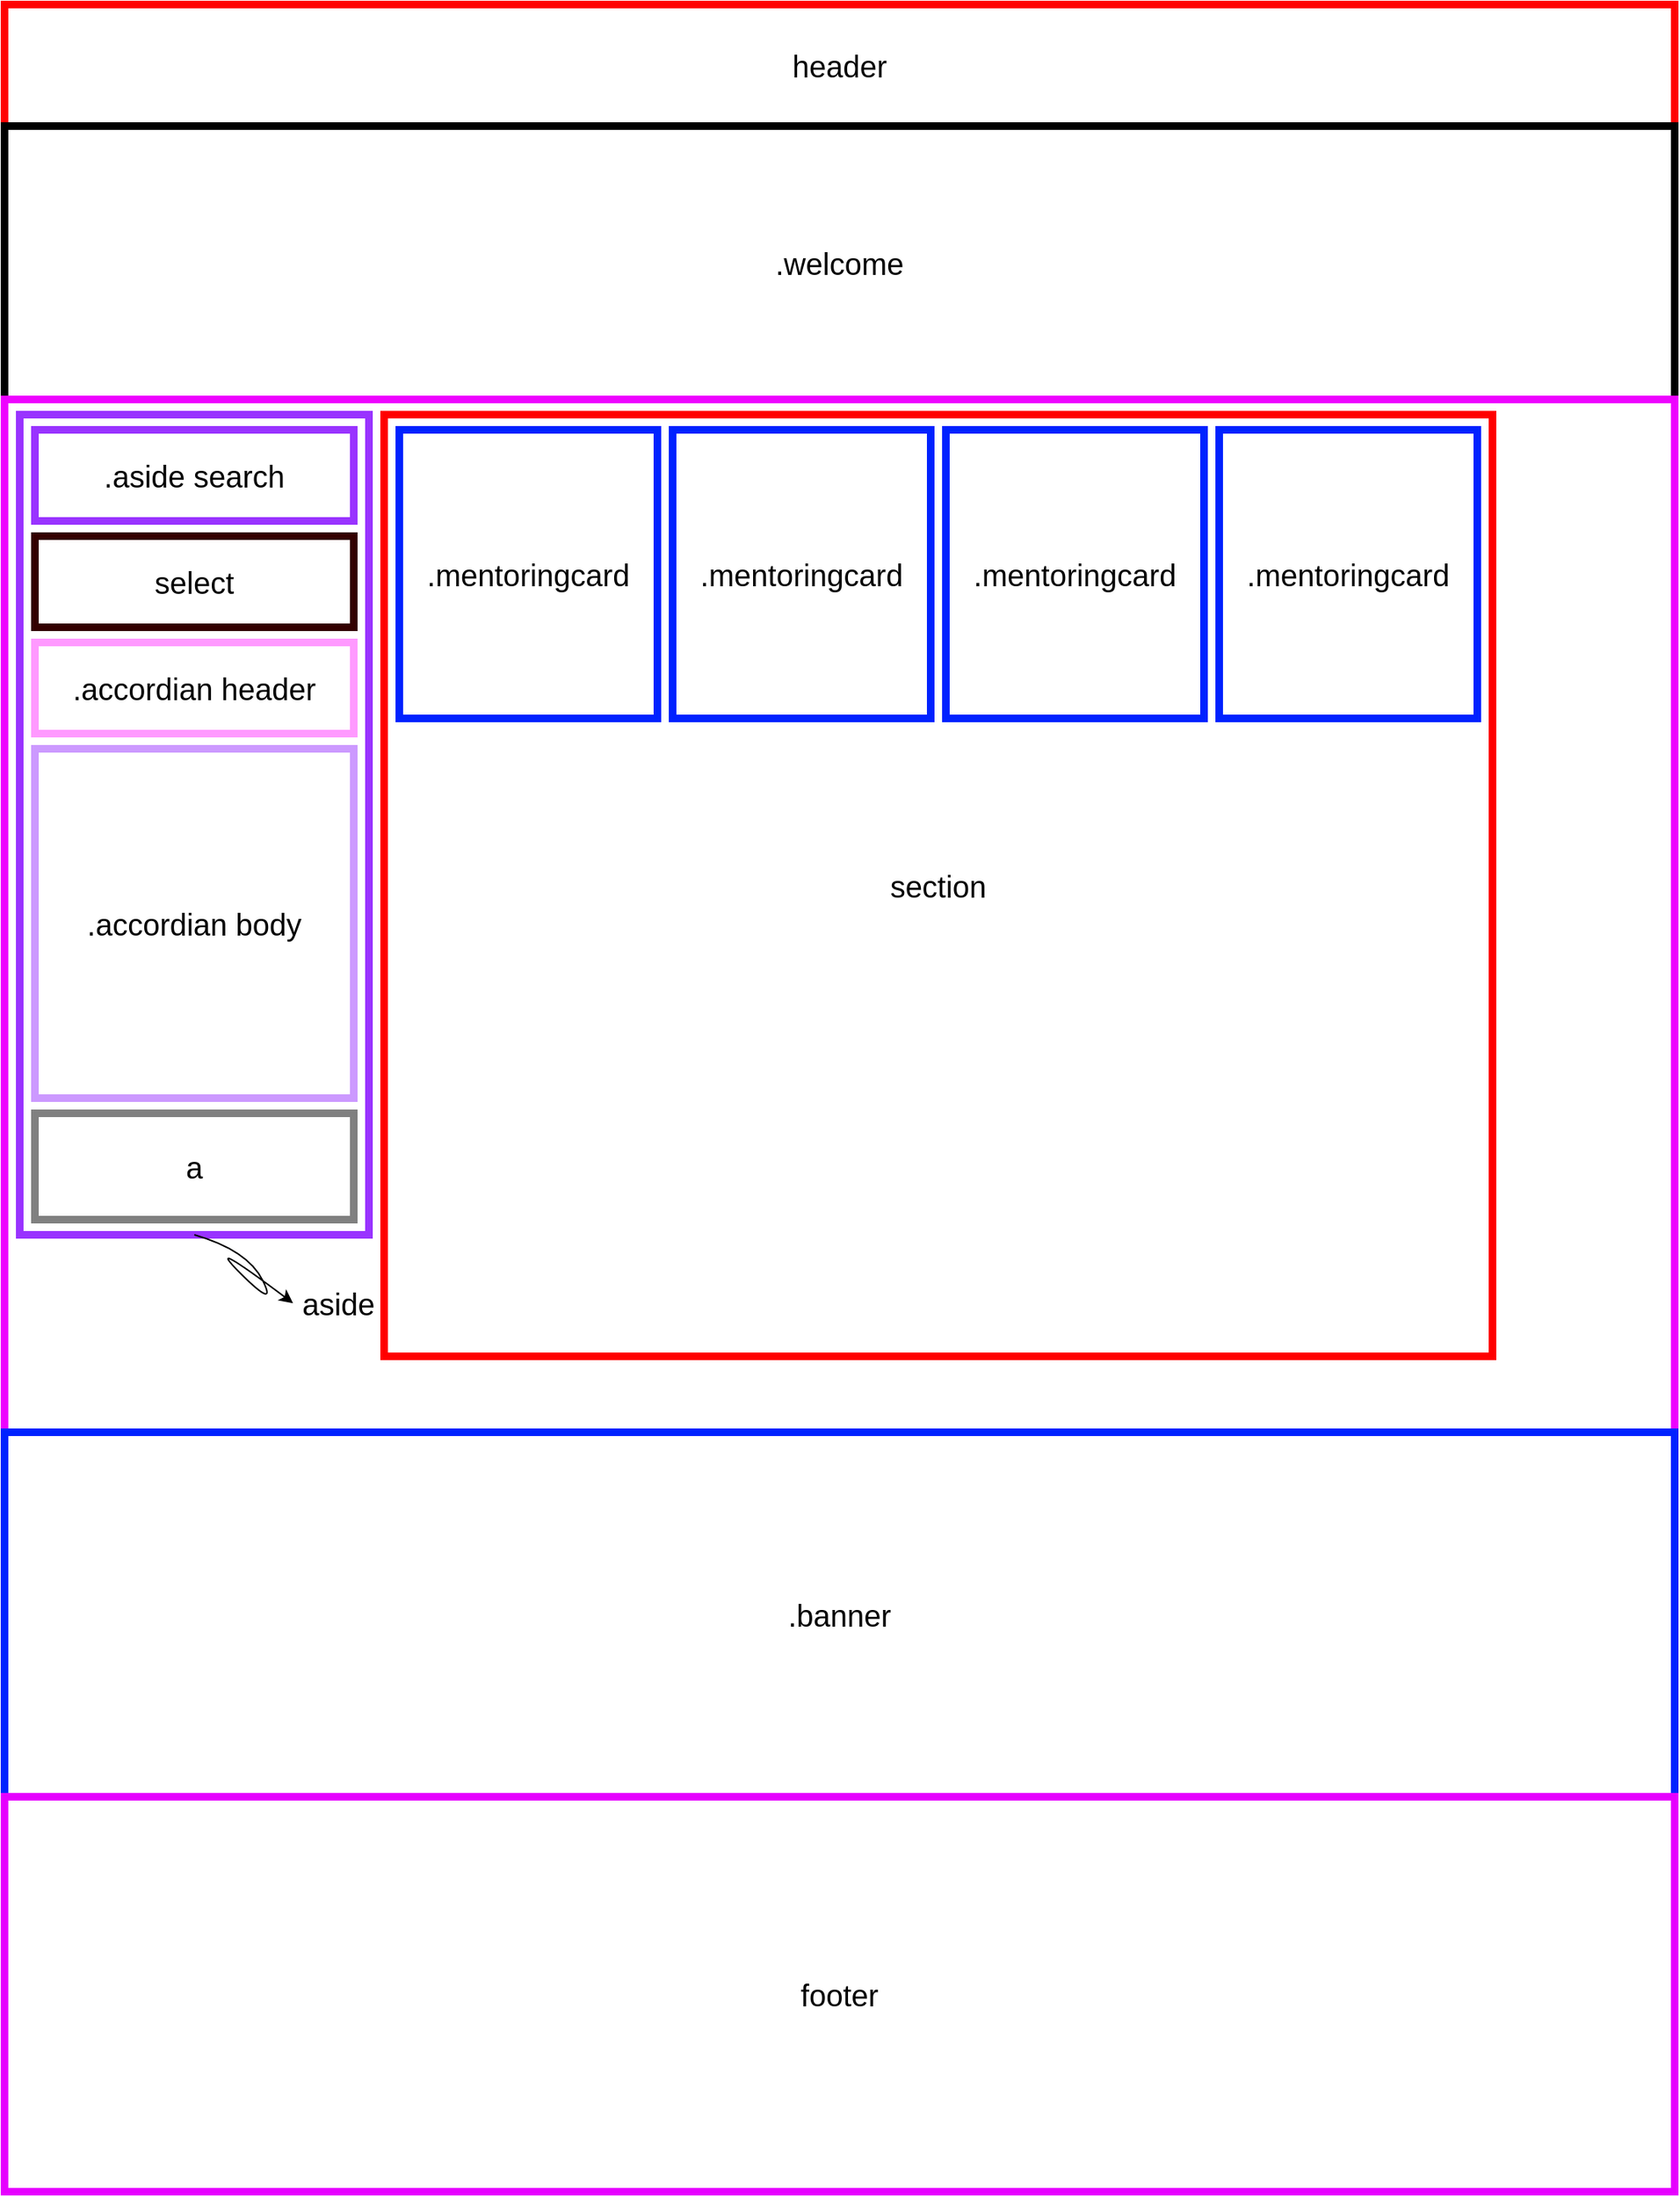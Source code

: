 <mxfile version="17.1.1" type="github">
  <diagram name="Page-1" id="03018318-947c-dd8e-b7a3-06fadd420f32">
    <mxGraphModel dx="3131" dy="1939" grid="1" gridSize="10" guides="1" tooltips="1" connect="1" arrows="1" fold="1" page="1" pageScale="1" pageWidth="1100" pageHeight="850" background="#ffffff" math="0" shadow="0">
      <root>
        <mxCell id="0" />
        <mxCell id="1" parent="0" />
        <mxCell id="NJrixmbgVExdX_w1-1Mh-1" value="header" style="rounded=0;whiteSpace=wrap;html=1;fontSize=20;strokeColor=#FF0303;strokeWidth=5;" vertex="1" parent="1">
          <mxGeometry width="1100" height="80" as="geometry" />
        </mxCell>
        <mxCell id="NJrixmbgVExdX_w1-1Mh-2" value=".welcome" style="rounded=0;whiteSpace=wrap;html=1;fontSize=20;strokeWidth=5;" vertex="1" parent="1">
          <mxGeometry y="80" width="1100" height="180" as="geometry" />
        </mxCell>
        <mxCell id="NJrixmbgVExdX_w1-1Mh-3" value="&lt;font style=&quot;font-size: 20px&quot;&gt;.container&lt;/font&gt;" style="rounded=0;whiteSpace=wrap;html=1;strokeColor=#EE03FF;strokeWidth=5;" vertex="1" parent="1">
          <mxGeometry y="260" width="1100" height="680" as="geometry" />
        </mxCell>
        <mxCell id="NJrixmbgVExdX_w1-1Mh-5" value="aside" style="rounded=0;whiteSpace=wrap;html=1;fontSize=20;strokeColor=#9933FF;strokeWidth=5;" vertex="1" parent="1">
          <mxGeometry x="10" y="270" width="230" height="540" as="geometry" />
        </mxCell>
        <mxCell id="NJrixmbgVExdX_w1-1Mh-6" value=".aside search" style="rounded=0;whiteSpace=wrap;html=1;fontSize=20;strokeColor=#9933FF;strokeWidth=5;" vertex="1" parent="1">
          <mxGeometry x="20" y="280" width="210" height="60" as="geometry" />
        </mxCell>
        <mxCell id="NJrixmbgVExdX_w1-1Mh-7" value="select" style="rounded=0;whiteSpace=wrap;html=1;fontSize=20;strokeColor=#330000;strokeWidth=5;" vertex="1" parent="1">
          <mxGeometry x="20" y="350" width="210" height="60" as="geometry" />
        </mxCell>
        <mxCell id="NJrixmbgVExdX_w1-1Mh-8" value=".accordian header" style="rounded=0;whiteSpace=wrap;html=1;fontSize=20;strokeColor=#FF99FF;strokeWidth=5;" vertex="1" parent="1">
          <mxGeometry x="20" y="420" width="210" height="60" as="geometry" />
        </mxCell>
        <mxCell id="NJrixmbgVExdX_w1-1Mh-10" value=".accordian body" style="rounded=0;whiteSpace=wrap;html=1;fontSize=20;strokeColor=#CC99FF;strokeWidth=5;" vertex="1" parent="1">
          <mxGeometry x="20" y="490" width="210" height="230" as="geometry" />
        </mxCell>
        <mxCell id="NJrixmbgVExdX_w1-1Mh-11" value="a" style="rounded=0;whiteSpace=wrap;html=1;fontSize=20;strokeColor=#808080;strokeWidth=5;" vertex="1" parent="1">
          <mxGeometry x="20" y="730" width="210" height="70" as="geometry" />
        </mxCell>
        <mxCell id="NJrixmbgVExdX_w1-1Mh-12" value="aside" style="text;html=1;strokeColor=none;fillColor=none;align=center;verticalAlign=middle;whiteSpace=wrap;rounded=0;fontSize=20;" vertex="1" parent="1">
          <mxGeometry x="190" y="840" width="60" height="30" as="geometry" />
        </mxCell>
        <mxCell id="NJrixmbgVExdX_w1-1Mh-18" value="" style="curved=1;endArrow=classic;html=1;rounded=0;fontSize=20;exitX=0.5;exitY=1;exitDx=0;exitDy=0;entryX=0;entryY=0.5;entryDx=0;entryDy=0;" edge="1" parent="1" source="NJrixmbgVExdX_w1-1Mh-5" target="NJrixmbgVExdX_w1-1Mh-12">
          <mxGeometry width="50" height="50" relative="1" as="geometry">
            <mxPoint x="130" y="860" as="sourcePoint" />
            <mxPoint x="180" y="810" as="targetPoint" />
            <Array as="points">
              <mxPoint x="160" y="820" />
              <mxPoint x="180" y="860" />
              <mxPoint x="130" y="810" />
            </Array>
          </mxGeometry>
        </mxCell>
        <mxCell id="NJrixmbgVExdX_w1-1Mh-20" value="section" style="rounded=0;whiteSpace=wrap;html=1;fontSize=20;strokeColor=#FF0000;strokeWidth=5;" vertex="1" parent="1">
          <mxGeometry x="250" y="270" width="730" height="620" as="geometry" />
        </mxCell>
        <mxCell id="NJrixmbgVExdX_w1-1Mh-21" value=".mentoringcard" style="rounded=0;whiteSpace=wrap;html=1;fontSize=20;strokeColor=#0022FF;strokeWidth=5;" vertex="1" parent="1">
          <mxGeometry x="260" y="280" width="170" height="190" as="geometry" />
        </mxCell>
        <mxCell id="NJrixmbgVExdX_w1-1Mh-22" value=".mentoringcard" style="rounded=0;whiteSpace=wrap;html=1;fontSize=20;strokeColor=#0022FF;strokeWidth=5;" vertex="1" parent="1">
          <mxGeometry x="440" y="280" width="170" height="190" as="geometry" />
        </mxCell>
        <mxCell id="NJrixmbgVExdX_w1-1Mh-23" value=".mentoringcard" style="rounded=0;whiteSpace=wrap;html=1;fontSize=20;strokeColor=#0022FF;strokeWidth=5;" vertex="1" parent="1">
          <mxGeometry x="620" y="280" width="170" height="190" as="geometry" />
        </mxCell>
        <mxCell id="NJrixmbgVExdX_w1-1Mh-24" value=".mentoringcard" style="rounded=0;whiteSpace=wrap;html=1;fontSize=20;strokeColor=#0022FF;strokeWidth=5;" vertex="1" parent="1">
          <mxGeometry x="800" y="280" width="170" height="190" as="geometry" />
        </mxCell>
        <mxCell id="NJrixmbgVExdX_w1-1Mh-25" value=".banner" style="rounded=0;whiteSpace=wrap;html=1;fontSize=20;strokeColor=#0022FF;strokeWidth=5;" vertex="1" parent="1">
          <mxGeometry y="940" width="1100" height="240" as="geometry" />
        </mxCell>
        <mxCell id="NJrixmbgVExdX_w1-1Mh-26" value="footer" style="rounded=0;whiteSpace=wrap;html=1;fontSize=20;strokeColor=#E600FF;strokeWidth=5;" vertex="1" parent="1">
          <mxGeometry y="1180" width="1100" height="260" as="geometry" />
        </mxCell>
      </root>
    </mxGraphModel>
  </diagram>
</mxfile>
